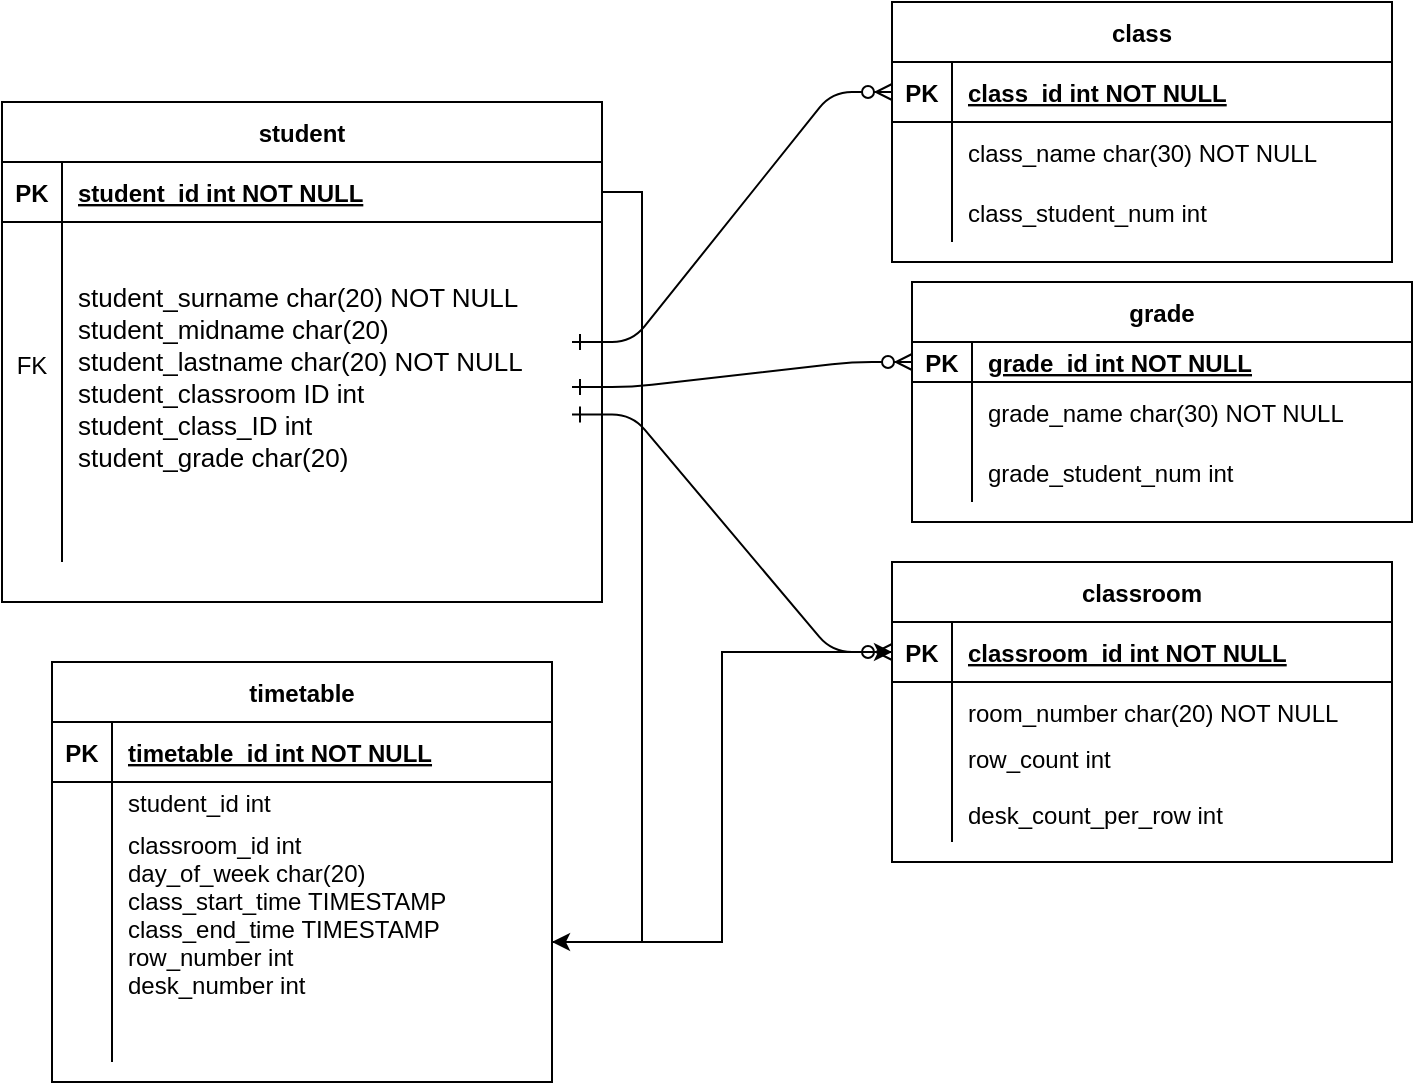 <mxfile version="21.1.1" type="github">
  <diagram name="第 1 页" id="rtpdqHz7kPig0fLK7nRF">
    <mxGraphModel dx="954" dy="636" grid="1" gridSize="10" guides="1" tooltips="1" connect="1" arrows="1" fold="1" page="1" pageScale="1" pageWidth="850" pageHeight="1100" math="0" shadow="0">
      <root>
        <mxCell id="0" />
        <mxCell id="1" parent="0" />
        <mxCell id="PGqI7_uzo6Ae7tbFwGYP-1" value="" style="edgeStyle=entityRelationEdgeStyle;endArrow=ERzeroToMany;startArrow=ERone;endFill=1;startFill=0;entryX=0;entryY=0.5;entryDx=0;entryDy=0;" edge="1" parent="1" target="PGqI7_uzo6Ae7tbFwGYP-3">
          <mxGeometry width="100" height="100" relative="1" as="geometry">
            <mxPoint x="360" y="210" as="sourcePoint" />
            <mxPoint x="450" y="630" as="targetPoint" />
          </mxGeometry>
        </mxCell>
        <mxCell id="PGqI7_uzo6Ae7tbFwGYP-2" value="class" style="shape=table;startSize=30;container=1;collapsible=1;childLayout=tableLayout;fixedRows=1;rowLines=0;fontStyle=1;align=center;resizeLast=1;" vertex="1" parent="1">
          <mxGeometry x="520" y="40" width="250" height="130" as="geometry" />
        </mxCell>
        <mxCell id="PGqI7_uzo6Ae7tbFwGYP-3" value="" style="shape=partialRectangle;collapsible=0;dropTarget=0;pointerEvents=0;fillColor=none;points=[[0,0.5],[1,0.5]];portConstraint=eastwest;top=0;left=0;right=0;bottom=1;" vertex="1" parent="PGqI7_uzo6Ae7tbFwGYP-2">
          <mxGeometry y="30" width="250" height="30" as="geometry" />
        </mxCell>
        <mxCell id="PGqI7_uzo6Ae7tbFwGYP-4" value="PK" style="shape=partialRectangle;overflow=hidden;connectable=0;fillColor=none;top=0;left=0;bottom=0;right=0;fontStyle=1;" vertex="1" parent="PGqI7_uzo6Ae7tbFwGYP-3">
          <mxGeometry width="30" height="30" as="geometry">
            <mxRectangle width="30" height="30" as="alternateBounds" />
          </mxGeometry>
        </mxCell>
        <mxCell id="PGqI7_uzo6Ae7tbFwGYP-5" value="class_id int NOT NULL " style="shape=partialRectangle;overflow=hidden;connectable=0;fillColor=none;top=0;left=0;bottom=0;right=0;align=left;spacingLeft=6;fontStyle=5;" vertex="1" parent="PGqI7_uzo6Ae7tbFwGYP-3">
          <mxGeometry x="30" width="220" height="30" as="geometry">
            <mxRectangle width="220" height="30" as="alternateBounds" />
          </mxGeometry>
        </mxCell>
        <mxCell id="PGqI7_uzo6Ae7tbFwGYP-6" value="" style="shape=partialRectangle;collapsible=0;dropTarget=0;pointerEvents=0;fillColor=none;points=[[0,0.5],[1,0.5]];portConstraint=eastwest;top=0;left=0;right=0;bottom=0;" vertex="1" parent="PGqI7_uzo6Ae7tbFwGYP-2">
          <mxGeometry y="60" width="250" height="30" as="geometry" />
        </mxCell>
        <mxCell id="PGqI7_uzo6Ae7tbFwGYP-7" value="" style="shape=partialRectangle;overflow=hidden;connectable=0;fillColor=none;top=0;left=0;bottom=0;right=0;" vertex="1" parent="PGqI7_uzo6Ae7tbFwGYP-6">
          <mxGeometry width="30" height="30" as="geometry">
            <mxRectangle width="30" height="30" as="alternateBounds" />
          </mxGeometry>
        </mxCell>
        <mxCell id="PGqI7_uzo6Ae7tbFwGYP-8" value="class_name char(30) NOT NULL" style="shape=partialRectangle;overflow=hidden;connectable=0;fillColor=none;top=0;left=0;bottom=0;right=0;align=left;spacingLeft=6;" vertex="1" parent="PGqI7_uzo6Ae7tbFwGYP-6">
          <mxGeometry x="30" width="220" height="30" as="geometry">
            <mxRectangle width="220" height="30" as="alternateBounds" />
          </mxGeometry>
        </mxCell>
        <mxCell id="PGqI7_uzo6Ae7tbFwGYP-9" value="" style="shape=partialRectangle;collapsible=0;dropTarget=0;pointerEvents=0;fillColor=none;points=[[0,0.5],[1,0.5]];portConstraint=eastwest;top=0;left=0;right=0;bottom=0;" vertex="1" parent="PGqI7_uzo6Ae7tbFwGYP-2">
          <mxGeometry y="90" width="250" height="30" as="geometry" />
        </mxCell>
        <mxCell id="PGqI7_uzo6Ae7tbFwGYP-10" value="" style="shape=partialRectangle;overflow=hidden;connectable=0;fillColor=none;top=0;left=0;bottom=0;right=0;" vertex="1" parent="PGqI7_uzo6Ae7tbFwGYP-9">
          <mxGeometry width="30" height="30" as="geometry">
            <mxRectangle width="30" height="30" as="alternateBounds" />
          </mxGeometry>
        </mxCell>
        <mxCell id="PGqI7_uzo6Ae7tbFwGYP-11" value="class_student_num int" style="shape=partialRectangle;overflow=hidden;connectable=0;fillColor=none;top=0;left=0;bottom=0;right=0;align=left;spacingLeft=6;" vertex="1" parent="PGqI7_uzo6Ae7tbFwGYP-9">
          <mxGeometry x="30" width="220" height="30" as="geometry">
            <mxRectangle width="220" height="30" as="alternateBounds" />
          </mxGeometry>
        </mxCell>
        <mxCell id="PGqI7_uzo6Ae7tbFwGYP-12" value="classroom" style="shape=table;startSize=30;container=1;collapsible=1;childLayout=tableLayout;fixedRows=1;rowLines=0;fontStyle=1;align=center;resizeLast=1;" vertex="1" parent="1">
          <mxGeometry x="520" y="320" width="250" height="150" as="geometry" />
        </mxCell>
        <mxCell id="PGqI7_uzo6Ae7tbFwGYP-13" value="" style="shape=partialRectangle;collapsible=0;dropTarget=0;pointerEvents=0;fillColor=none;points=[[0,0.5],[1,0.5]];portConstraint=eastwest;top=0;left=0;right=0;bottom=1;" vertex="1" parent="PGqI7_uzo6Ae7tbFwGYP-12">
          <mxGeometry y="30" width="250" height="30" as="geometry" />
        </mxCell>
        <mxCell id="PGqI7_uzo6Ae7tbFwGYP-14" value="PK" style="shape=partialRectangle;overflow=hidden;connectable=0;fillColor=none;top=0;left=0;bottom=0;right=0;fontStyle=1;" vertex="1" parent="PGqI7_uzo6Ae7tbFwGYP-13">
          <mxGeometry width="30" height="30" as="geometry">
            <mxRectangle width="30" height="30" as="alternateBounds" />
          </mxGeometry>
        </mxCell>
        <mxCell id="PGqI7_uzo6Ae7tbFwGYP-15" value="classroom_id int NOT NULL " style="shape=partialRectangle;overflow=hidden;connectable=0;fillColor=none;top=0;left=0;bottom=0;right=0;align=left;spacingLeft=6;fontStyle=5;" vertex="1" parent="PGqI7_uzo6Ae7tbFwGYP-13">
          <mxGeometry x="30" width="220" height="30" as="geometry">
            <mxRectangle width="220" height="30" as="alternateBounds" />
          </mxGeometry>
        </mxCell>
        <mxCell id="PGqI7_uzo6Ae7tbFwGYP-16" value="" style="shape=partialRectangle;collapsible=0;dropTarget=0;pointerEvents=0;fillColor=none;points=[[0,0.5],[1,0.5]];portConstraint=eastwest;top=0;left=0;right=0;bottom=0;" vertex="1" parent="PGqI7_uzo6Ae7tbFwGYP-12">
          <mxGeometry y="60" width="250" height="30" as="geometry" />
        </mxCell>
        <mxCell id="PGqI7_uzo6Ae7tbFwGYP-17" value="" style="shape=partialRectangle;overflow=hidden;connectable=0;fillColor=none;top=0;left=0;bottom=0;right=0;" vertex="1" parent="PGqI7_uzo6Ae7tbFwGYP-16">
          <mxGeometry width="30" height="30" as="geometry">
            <mxRectangle width="30" height="30" as="alternateBounds" />
          </mxGeometry>
        </mxCell>
        <mxCell id="PGqI7_uzo6Ae7tbFwGYP-18" value="room_number char(20) NOT NULL" style="shape=partialRectangle;overflow=hidden;connectable=0;fillColor=none;top=0;left=0;bottom=0;right=0;align=left;spacingLeft=6;" vertex="1" parent="PGqI7_uzo6Ae7tbFwGYP-16">
          <mxGeometry x="30" width="220" height="30" as="geometry">
            <mxRectangle width="220" height="30" as="alternateBounds" />
          </mxGeometry>
        </mxCell>
        <mxCell id="PGqI7_uzo6Ae7tbFwGYP-19" value="" style="shape=partialRectangle;collapsible=0;dropTarget=0;pointerEvents=0;fillColor=none;points=[[0,0.5],[1,0.5]];portConstraint=eastwest;top=0;left=0;right=0;bottom=0;" vertex="1" parent="PGqI7_uzo6Ae7tbFwGYP-12">
          <mxGeometry y="90" width="250" height="50" as="geometry" />
        </mxCell>
        <mxCell id="PGqI7_uzo6Ae7tbFwGYP-20" value="" style="shape=partialRectangle;overflow=hidden;connectable=0;fillColor=none;top=0;left=0;bottom=0;right=0;" vertex="1" parent="PGqI7_uzo6Ae7tbFwGYP-19">
          <mxGeometry width="30" height="50" as="geometry">
            <mxRectangle width="30" height="50" as="alternateBounds" />
          </mxGeometry>
        </mxCell>
        <mxCell id="PGqI7_uzo6Ae7tbFwGYP-21" value="row_count int&#xa;&#xa;desk_count_per_row int&#xa;" style="shape=partialRectangle;overflow=hidden;connectable=0;fillColor=none;top=0;left=0;bottom=0;right=0;align=left;spacingLeft=6;" vertex="1" parent="PGqI7_uzo6Ae7tbFwGYP-19">
          <mxGeometry x="30" width="220" height="50" as="geometry">
            <mxRectangle width="220" height="50" as="alternateBounds" />
          </mxGeometry>
        </mxCell>
        <mxCell id="PGqI7_uzo6Ae7tbFwGYP-22" value="student" style="shape=table;startSize=30;container=1;collapsible=1;childLayout=tableLayout;fixedRows=1;rowLines=0;fontStyle=1;align=center;resizeLast=1;" vertex="1" parent="1">
          <mxGeometry x="75" y="90" width="300" height="250" as="geometry" />
        </mxCell>
        <mxCell id="PGqI7_uzo6Ae7tbFwGYP-23" value="" style="shape=partialRectangle;collapsible=0;dropTarget=0;pointerEvents=0;fillColor=none;points=[[0,0.5],[1,0.5]];portConstraint=eastwest;top=0;left=0;right=0;bottom=1;" vertex="1" parent="PGqI7_uzo6Ae7tbFwGYP-22">
          <mxGeometry y="30" width="300" height="30" as="geometry" />
        </mxCell>
        <mxCell id="PGqI7_uzo6Ae7tbFwGYP-24" value="PK" style="shape=partialRectangle;overflow=hidden;connectable=0;fillColor=none;top=0;left=0;bottom=0;right=0;fontStyle=1;" vertex="1" parent="PGqI7_uzo6Ae7tbFwGYP-23">
          <mxGeometry width="30" height="30" as="geometry">
            <mxRectangle width="30" height="30" as="alternateBounds" />
          </mxGeometry>
        </mxCell>
        <mxCell id="PGqI7_uzo6Ae7tbFwGYP-25" value="student_id int NOT NULL " style="shape=partialRectangle;overflow=hidden;connectable=0;fillColor=none;top=0;left=0;bottom=0;right=0;align=left;spacingLeft=6;fontStyle=5;" vertex="1" parent="PGqI7_uzo6Ae7tbFwGYP-23">
          <mxGeometry x="30" width="270" height="30" as="geometry">
            <mxRectangle width="270" height="30" as="alternateBounds" />
          </mxGeometry>
        </mxCell>
        <mxCell id="PGqI7_uzo6Ae7tbFwGYP-26" value="" style="shape=partialRectangle;collapsible=0;dropTarget=0;pointerEvents=0;fillColor=none;points=[[0,0.5],[1,0.5]];portConstraint=eastwest;top=0;left=0;right=0;bottom=0;" vertex="1" parent="PGqI7_uzo6Ae7tbFwGYP-22">
          <mxGeometry y="60" width="300" height="170" as="geometry" />
        </mxCell>
        <mxCell id="PGqI7_uzo6Ae7tbFwGYP-27" value="FK&#xa;&#xa;" style="shape=partialRectangle;overflow=hidden;connectable=0;fillColor=none;top=0;left=0;bottom=0;right=0;" vertex="1" parent="PGqI7_uzo6Ae7tbFwGYP-26">
          <mxGeometry width="30" height="170" as="geometry">
            <mxRectangle width="30" height="170" as="alternateBounds" />
          </mxGeometry>
        </mxCell>
        <mxCell id="PGqI7_uzo6Ae7tbFwGYP-28" value="student_surname char(20) NOT NULL&#xa;student_midname char(20) &#xa;student_lastname char(20) NOT NULL&#xa;student_classroom ID int &#xa;student_class_ID int&#xa;student_grade char(20)&#xa;" style="shape=partialRectangle;overflow=hidden;connectable=0;fillColor=none;top=0;left=0;bottom=0;right=0;align=left;spacingLeft=6;fontSize=13;" vertex="1" parent="PGqI7_uzo6Ae7tbFwGYP-26">
          <mxGeometry x="30" width="270" height="170" as="geometry">
            <mxRectangle width="270" height="170" as="alternateBounds" />
          </mxGeometry>
        </mxCell>
        <mxCell id="PGqI7_uzo6Ae7tbFwGYP-29" value="grade" style="shape=table;startSize=30;container=1;collapsible=1;childLayout=tableLayout;fixedRows=1;rowLines=0;fontStyle=1;align=center;resizeLast=1;" vertex="1" parent="1">
          <mxGeometry x="530" y="180" width="250" height="120" as="geometry" />
        </mxCell>
        <mxCell id="PGqI7_uzo6Ae7tbFwGYP-30" value="" style="shape=partialRectangle;collapsible=0;dropTarget=0;pointerEvents=0;fillColor=none;points=[[0,0.5],[1,0.5]];portConstraint=eastwest;top=0;left=0;right=0;bottom=1;" vertex="1" parent="PGqI7_uzo6Ae7tbFwGYP-29">
          <mxGeometry y="30" width="250" height="20" as="geometry" />
        </mxCell>
        <mxCell id="PGqI7_uzo6Ae7tbFwGYP-31" value="PK" style="shape=partialRectangle;overflow=hidden;connectable=0;fillColor=none;top=0;left=0;bottom=0;right=0;fontStyle=1;" vertex="1" parent="PGqI7_uzo6Ae7tbFwGYP-30">
          <mxGeometry width="30" height="20" as="geometry">
            <mxRectangle width="30" height="20" as="alternateBounds" />
          </mxGeometry>
        </mxCell>
        <mxCell id="PGqI7_uzo6Ae7tbFwGYP-32" value="grade_id int NOT NULL " style="shape=partialRectangle;overflow=hidden;connectable=0;fillColor=none;top=0;left=0;bottom=0;right=0;align=left;spacingLeft=6;fontStyle=5;" vertex="1" parent="PGqI7_uzo6Ae7tbFwGYP-30">
          <mxGeometry x="30" width="220" height="20" as="geometry">
            <mxRectangle width="220" height="20" as="alternateBounds" />
          </mxGeometry>
        </mxCell>
        <mxCell id="PGqI7_uzo6Ae7tbFwGYP-33" value="" style="shape=partialRectangle;collapsible=0;dropTarget=0;pointerEvents=0;fillColor=none;points=[[0,0.5],[1,0.5]];portConstraint=eastwest;top=0;left=0;right=0;bottom=0;" vertex="1" parent="PGqI7_uzo6Ae7tbFwGYP-29">
          <mxGeometry y="50" width="250" height="30" as="geometry" />
        </mxCell>
        <mxCell id="PGqI7_uzo6Ae7tbFwGYP-34" value="" style="shape=partialRectangle;overflow=hidden;connectable=0;fillColor=none;top=0;left=0;bottom=0;right=0;" vertex="1" parent="PGqI7_uzo6Ae7tbFwGYP-33">
          <mxGeometry width="30" height="30" as="geometry">
            <mxRectangle width="30" height="30" as="alternateBounds" />
          </mxGeometry>
        </mxCell>
        <mxCell id="PGqI7_uzo6Ae7tbFwGYP-35" value="grade_name char(30) NOT NULL" style="shape=partialRectangle;overflow=hidden;connectable=0;fillColor=none;top=0;left=0;bottom=0;right=0;align=left;spacingLeft=6;" vertex="1" parent="PGqI7_uzo6Ae7tbFwGYP-33">
          <mxGeometry x="30" width="220" height="30" as="geometry">
            <mxRectangle width="220" height="30" as="alternateBounds" />
          </mxGeometry>
        </mxCell>
        <mxCell id="PGqI7_uzo6Ae7tbFwGYP-36" value="" style="shape=partialRectangle;collapsible=0;dropTarget=0;pointerEvents=0;fillColor=none;points=[[0,0.5],[1,0.5]];portConstraint=eastwest;top=0;left=0;right=0;bottom=0;" vertex="1" parent="PGqI7_uzo6Ae7tbFwGYP-29">
          <mxGeometry y="80" width="250" height="30" as="geometry" />
        </mxCell>
        <mxCell id="PGqI7_uzo6Ae7tbFwGYP-37" value="" style="shape=partialRectangle;overflow=hidden;connectable=0;fillColor=none;top=0;left=0;bottom=0;right=0;" vertex="1" parent="PGqI7_uzo6Ae7tbFwGYP-36">
          <mxGeometry width="30" height="30" as="geometry">
            <mxRectangle width="30" height="30" as="alternateBounds" />
          </mxGeometry>
        </mxCell>
        <mxCell id="PGqI7_uzo6Ae7tbFwGYP-38" value="grade_student_num int" style="shape=partialRectangle;overflow=hidden;connectable=0;fillColor=none;top=0;left=0;bottom=0;right=0;align=left;spacingLeft=6;" vertex="1" parent="PGqI7_uzo6Ae7tbFwGYP-36">
          <mxGeometry x="30" width="220" height="30" as="geometry">
            <mxRectangle width="220" height="30" as="alternateBounds" />
          </mxGeometry>
        </mxCell>
        <mxCell id="PGqI7_uzo6Ae7tbFwGYP-39" value="" style="edgeStyle=entityRelationEdgeStyle;endArrow=ERzeroToMany;startArrow=ERone;endFill=1;startFill=0;entryX=0;entryY=0.5;entryDx=0;entryDy=0;" edge="1" parent="1" target="PGqI7_uzo6Ae7tbFwGYP-30">
          <mxGeometry width="100" height="100" relative="1" as="geometry">
            <mxPoint x="360" y="232.5" as="sourcePoint" />
            <mxPoint x="450" y="230" as="targetPoint" />
          </mxGeometry>
        </mxCell>
        <mxCell id="PGqI7_uzo6Ae7tbFwGYP-40" value="" style="edgeStyle=entityRelationEdgeStyle;endArrow=ERzeroToMany;startArrow=ERone;endFill=1;startFill=0;entryX=0;entryY=0.5;entryDx=0;entryDy=0;" edge="1" parent="1" target="PGqI7_uzo6Ae7tbFwGYP-13">
          <mxGeometry width="100" height="100" relative="1" as="geometry">
            <mxPoint x="360" y="246.25" as="sourcePoint" />
            <mxPoint x="450" y="430" as="targetPoint" />
          </mxGeometry>
        </mxCell>
        <mxCell id="PGqI7_uzo6Ae7tbFwGYP-41" value="timetable" style="shape=table;startSize=30;container=1;collapsible=1;childLayout=tableLayout;fixedRows=1;rowLines=0;fontStyle=1;align=center;resizeLast=1;" vertex="1" parent="1">
          <mxGeometry x="100" y="370" width="250" height="210" as="geometry" />
        </mxCell>
        <mxCell id="PGqI7_uzo6Ae7tbFwGYP-42" value="" style="shape=partialRectangle;collapsible=0;dropTarget=0;pointerEvents=0;fillColor=none;points=[[0,0.5],[1,0.5]];portConstraint=eastwest;top=0;left=0;right=0;bottom=1;" vertex="1" parent="PGqI7_uzo6Ae7tbFwGYP-41">
          <mxGeometry y="30" width="250" height="30" as="geometry" />
        </mxCell>
        <mxCell id="PGqI7_uzo6Ae7tbFwGYP-43" value="PK" style="shape=partialRectangle;overflow=hidden;connectable=0;fillColor=none;top=0;left=0;bottom=0;right=0;fontStyle=1;" vertex="1" parent="PGqI7_uzo6Ae7tbFwGYP-42">
          <mxGeometry width="30" height="30" as="geometry">
            <mxRectangle width="30" height="30" as="alternateBounds" />
          </mxGeometry>
        </mxCell>
        <mxCell id="PGqI7_uzo6Ae7tbFwGYP-44" value="timetable_id int NOT NULL " style="shape=partialRectangle;overflow=hidden;connectable=0;fillColor=none;top=0;left=0;bottom=0;right=0;align=left;spacingLeft=6;fontStyle=5;" vertex="1" parent="PGqI7_uzo6Ae7tbFwGYP-42">
          <mxGeometry x="30" width="220" height="30" as="geometry">
            <mxRectangle width="220" height="30" as="alternateBounds" />
          </mxGeometry>
        </mxCell>
        <mxCell id="PGqI7_uzo6Ae7tbFwGYP-45" value="" style="shape=partialRectangle;collapsible=0;dropTarget=0;pointerEvents=0;fillColor=none;points=[[0,0.5],[1,0.5]];portConstraint=eastwest;top=0;left=0;right=0;bottom=0;" vertex="1" parent="PGqI7_uzo6Ae7tbFwGYP-41">
          <mxGeometry y="60" width="250" height="20" as="geometry" />
        </mxCell>
        <mxCell id="PGqI7_uzo6Ae7tbFwGYP-46" value="" style="shape=partialRectangle;overflow=hidden;connectable=0;fillColor=none;top=0;left=0;bottom=0;right=0;" vertex="1" parent="PGqI7_uzo6Ae7tbFwGYP-45">
          <mxGeometry width="30" height="20" as="geometry">
            <mxRectangle width="30" height="20" as="alternateBounds" />
          </mxGeometry>
        </mxCell>
        <mxCell id="PGqI7_uzo6Ae7tbFwGYP-47" value="student_id int  " style="shape=partialRectangle;overflow=hidden;connectable=0;fillColor=none;top=0;left=0;bottom=0;right=0;align=left;spacingLeft=6;" vertex="1" parent="PGqI7_uzo6Ae7tbFwGYP-45">
          <mxGeometry x="30" width="220" height="20" as="geometry">
            <mxRectangle width="220" height="20" as="alternateBounds" />
          </mxGeometry>
        </mxCell>
        <mxCell id="PGqI7_uzo6Ae7tbFwGYP-48" value="" style="shape=partialRectangle;collapsible=0;dropTarget=0;pointerEvents=0;fillColor=none;points=[[0,0.5],[1,0.5]];portConstraint=eastwest;top=0;left=0;right=0;bottom=0;" vertex="1" parent="PGqI7_uzo6Ae7tbFwGYP-41">
          <mxGeometry y="80" width="250" height="120" as="geometry" />
        </mxCell>
        <mxCell id="PGqI7_uzo6Ae7tbFwGYP-49" value="" style="shape=partialRectangle;overflow=hidden;connectable=0;fillColor=none;top=0;left=0;bottom=0;right=0;" vertex="1" parent="PGqI7_uzo6Ae7tbFwGYP-48">
          <mxGeometry width="30" height="120" as="geometry">
            <mxRectangle width="30" height="120" as="alternateBounds" />
          </mxGeometry>
        </mxCell>
        <mxCell id="PGqI7_uzo6Ae7tbFwGYP-50" value="classroom_id int  &#xa;day_of_week char(20)&#xa;class_start_time TIMESTAMP&#xa;class_end_time TIMESTAMP&#xa;row_number int&#xa;desk_number int&#xa;&#xa;" style="shape=partialRectangle;overflow=hidden;connectable=0;fillColor=none;top=0;left=0;bottom=0;right=0;align=left;spacingLeft=6;" vertex="1" parent="PGqI7_uzo6Ae7tbFwGYP-48">
          <mxGeometry x="30" width="220" height="120" as="geometry">
            <mxRectangle width="220" height="120" as="alternateBounds" />
          </mxGeometry>
        </mxCell>
        <mxCell id="PGqI7_uzo6Ae7tbFwGYP-51" style="edgeStyle=orthogonalEdgeStyle;rounded=0;orthogonalLoop=1;jettySize=auto;html=1;exitX=1;exitY=0.5;exitDx=0;exitDy=0;" edge="1" parent="1" source="PGqI7_uzo6Ae7tbFwGYP-23" target="PGqI7_uzo6Ae7tbFwGYP-48">
          <mxGeometry relative="1" as="geometry" />
        </mxCell>
        <mxCell id="PGqI7_uzo6Ae7tbFwGYP-52" style="edgeStyle=orthogonalEdgeStyle;rounded=0;orthogonalLoop=1;jettySize=auto;html=1;exitX=1;exitY=0.5;exitDx=0;exitDy=0;entryX=0;entryY=0.5;entryDx=0;entryDy=0;" edge="1" parent="1" source="PGqI7_uzo6Ae7tbFwGYP-48" target="PGqI7_uzo6Ae7tbFwGYP-13">
          <mxGeometry relative="1" as="geometry" />
        </mxCell>
      </root>
    </mxGraphModel>
  </diagram>
</mxfile>
